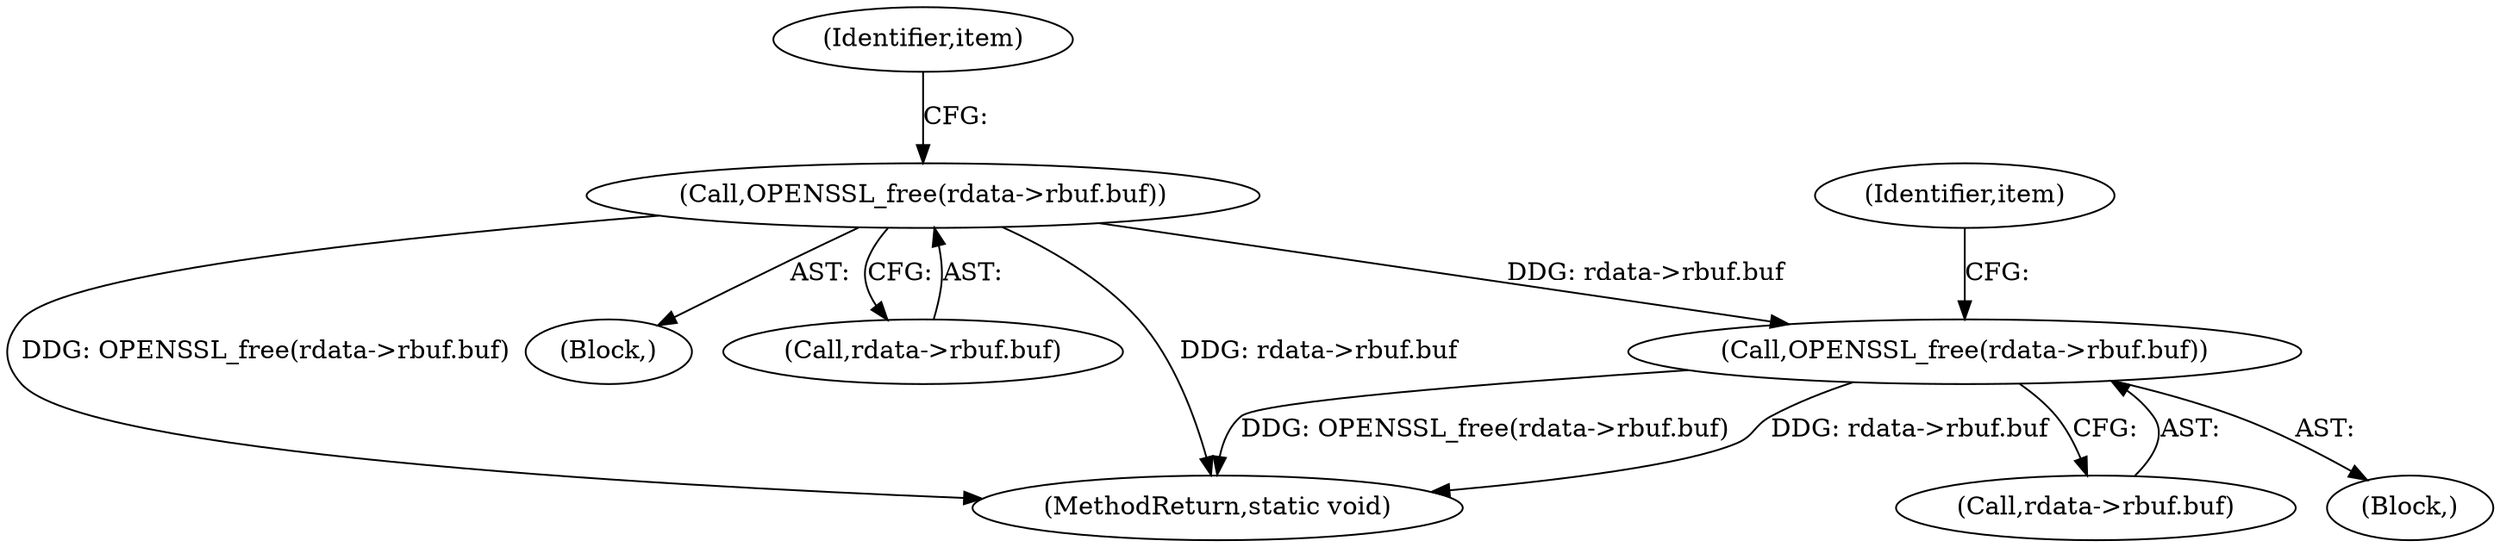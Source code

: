 digraph "0_openssl_470990fee0182566d439ef7e82d1abf18b7085d7@API" {
"1000180" [label="(Call,OPENSSL_free(rdata->rbuf.buf))"];
"1000140" [label="(Call,OPENSSL_free(rdata->rbuf.buf))"];
"1000275" [label="(MethodReturn,static void)"];
"1000188" [label="(Identifier,item)"];
"1000179" [label="(Block,)"];
"1000140" [label="(Call,OPENSSL_free(rdata->rbuf.buf))"];
"1000181" [label="(Call,rdata->rbuf.buf)"];
"1000139" [label="(Block,)"];
"1000141" [label="(Call,rdata->rbuf.buf)"];
"1000148" [label="(Identifier,item)"];
"1000180" [label="(Call,OPENSSL_free(rdata->rbuf.buf))"];
"1000180" -> "1000179"  [label="AST: "];
"1000180" -> "1000181"  [label="CFG: "];
"1000181" -> "1000180"  [label="AST: "];
"1000188" -> "1000180"  [label="CFG: "];
"1000180" -> "1000275"  [label="DDG: rdata->rbuf.buf"];
"1000180" -> "1000275"  [label="DDG: OPENSSL_free(rdata->rbuf.buf)"];
"1000140" -> "1000180"  [label="DDG: rdata->rbuf.buf"];
"1000140" -> "1000139"  [label="AST: "];
"1000140" -> "1000141"  [label="CFG: "];
"1000141" -> "1000140"  [label="AST: "];
"1000148" -> "1000140"  [label="CFG: "];
"1000140" -> "1000275"  [label="DDG: rdata->rbuf.buf"];
"1000140" -> "1000275"  [label="DDG: OPENSSL_free(rdata->rbuf.buf)"];
}
